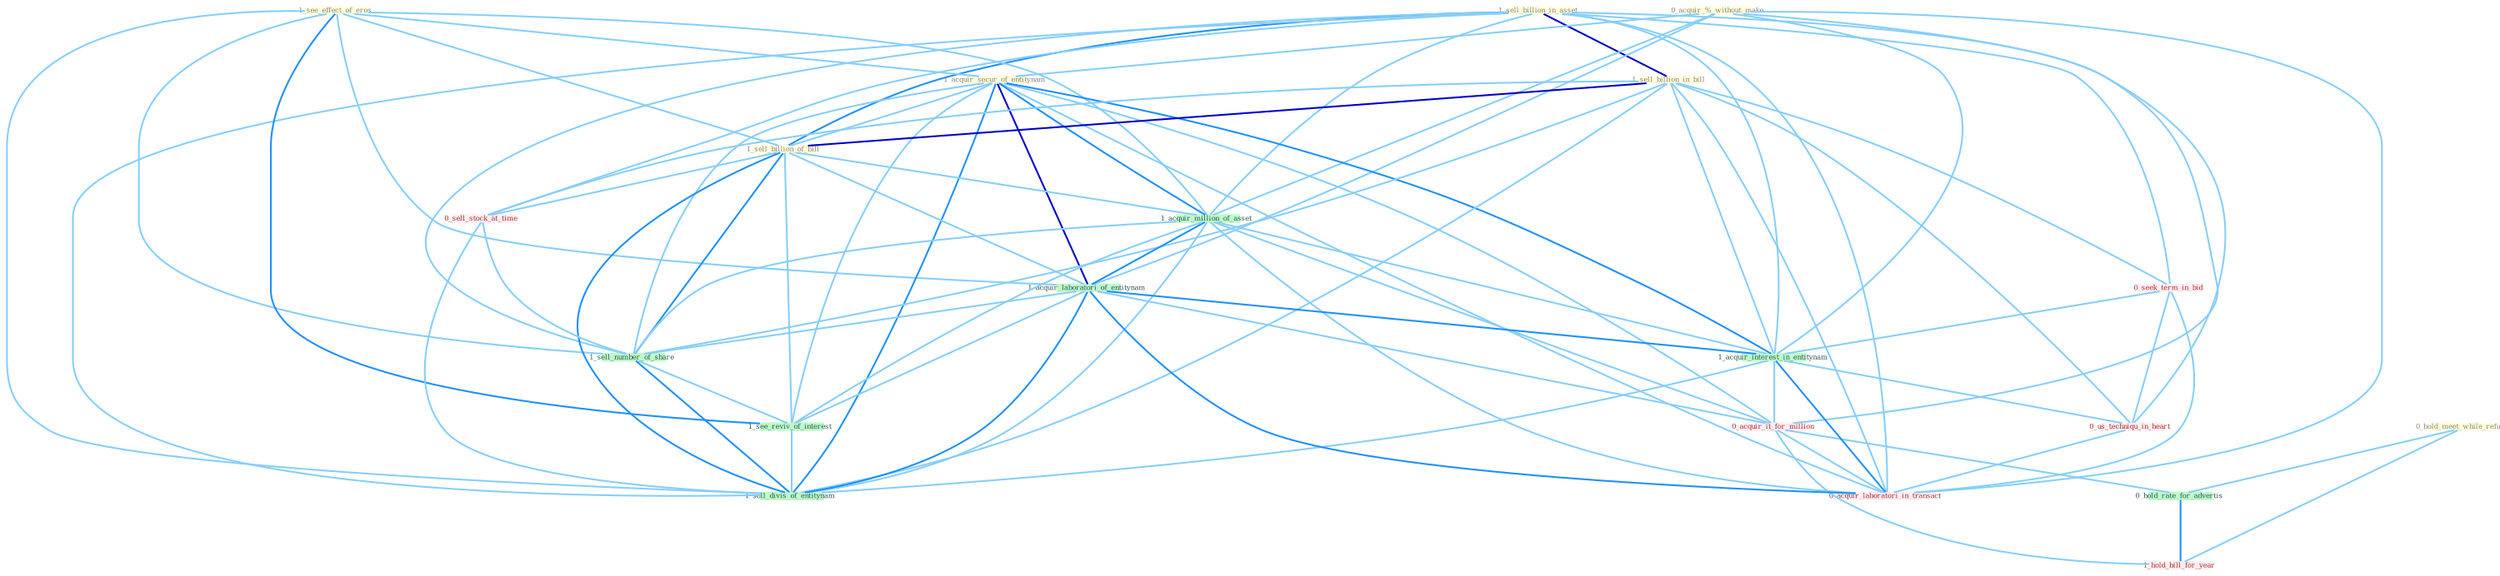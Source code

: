 Graph G{ 
    node
    [shape=polygon,style=filled,width=.5,height=.06,color="#BDFCC9",fixedsize=true,fontsize=4,
    fontcolor="#2f4f4f"];
    {node
    [color="#ffffe0", fontcolor="#8b7d6b"] "1_sell_billion_in_asset " "0_acquir_%_without_make " "1_see_effect_of_eros " "0_hold_meet_while_refus " "1_acquir_secur_of_entitynam " "1_sell_billion_in_bill " "1_sell_billion_of_bill "}
{node [color="#fff0f5", fontcolor="#b22222"] "0_seek_term_in_bid " "0_us_techniqu_in_heart " "0_acquir_it_for_million " "0_acquir_laboratori_in_transact " "0_sell_stock_at_time " "1_hold_bill_for_year "}
edge [color="#B0E2FF"];

	"1_sell_billion_in_asset " -- "1_sell_billion_in_bill " [w="3", color="#0000cd" , len=0.6];
	"1_sell_billion_in_asset " -- "1_sell_billion_of_bill " [w="2", color="#1e90ff" , len=0.8];
	"1_sell_billion_in_asset " -- "1_acquir_million_of_asset " [w="1", color="#87cefa" ];
	"1_sell_billion_in_asset " -- "0_seek_term_in_bid " [w="1", color="#87cefa" ];
	"1_sell_billion_in_asset " -- "1_acquir_interest_in_entitynam " [w="1", color="#87cefa" ];
	"1_sell_billion_in_asset " -- "0_us_techniqu_in_heart " [w="1", color="#87cefa" ];
	"1_sell_billion_in_asset " -- "0_acquir_laboratori_in_transact " [w="1", color="#87cefa" ];
	"1_sell_billion_in_asset " -- "0_sell_stock_at_time " [w="1", color="#87cefa" ];
	"1_sell_billion_in_asset " -- "1_sell_number_of_share " [w="1", color="#87cefa" ];
	"1_sell_billion_in_asset " -- "1_sell_divis_of_entitynam " [w="1", color="#87cefa" ];
	"0_acquir_%_without_make " -- "1_acquir_secur_of_entitynam " [w="1", color="#87cefa" ];
	"0_acquir_%_without_make " -- "1_acquir_million_of_asset " [w="1", color="#87cefa" ];
	"0_acquir_%_without_make " -- "1_acquir_laboratori_of_entitynam " [w="1", color="#87cefa" ];
	"0_acquir_%_without_make " -- "1_acquir_interest_in_entitynam " [w="1", color="#87cefa" ];
	"0_acquir_%_without_make " -- "0_acquir_it_for_million " [w="1", color="#87cefa" ];
	"0_acquir_%_without_make " -- "0_acquir_laboratori_in_transact " [w="1", color="#87cefa" ];
	"1_see_effect_of_eros " -- "1_acquir_secur_of_entitynam " [w="1", color="#87cefa" ];
	"1_see_effect_of_eros " -- "1_sell_billion_of_bill " [w="1", color="#87cefa" ];
	"1_see_effect_of_eros " -- "1_acquir_million_of_asset " [w="1", color="#87cefa" ];
	"1_see_effect_of_eros " -- "1_acquir_laboratori_of_entitynam " [w="1", color="#87cefa" ];
	"1_see_effect_of_eros " -- "1_sell_number_of_share " [w="1", color="#87cefa" ];
	"1_see_effect_of_eros " -- "1_see_reviv_of_interest " [w="2", color="#1e90ff" , len=0.8];
	"1_see_effect_of_eros " -- "1_sell_divis_of_entitynam " [w="1", color="#87cefa" ];
	"0_hold_meet_while_refus " -- "0_hold_rate_for_advertis " [w="1", color="#87cefa" ];
	"0_hold_meet_while_refus " -- "1_hold_bill_for_year " [w="1", color="#87cefa" ];
	"1_acquir_secur_of_entitynam " -- "1_sell_billion_of_bill " [w="1", color="#87cefa" ];
	"1_acquir_secur_of_entitynam " -- "1_acquir_million_of_asset " [w="2", color="#1e90ff" , len=0.8];
	"1_acquir_secur_of_entitynam " -- "1_acquir_laboratori_of_entitynam " [w="3", color="#0000cd" , len=0.6];
	"1_acquir_secur_of_entitynam " -- "1_acquir_interest_in_entitynam " [w="2", color="#1e90ff" , len=0.8];
	"1_acquir_secur_of_entitynam " -- "0_acquir_it_for_million " [w="1", color="#87cefa" ];
	"1_acquir_secur_of_entitynam " -- "0_acquir_laboratori_in_transact " [w="1", color="#87cefa" ];
	"1_acquir_secur_of_entitynam " -- "1_sell_number_of_share " [w="1", color="#87cefa" ];
	"1_acquir_secur_of_entitynam " -- "1_see_reviv_of_interest " [w="1", color="#87cefa" ];
	"1_acquir_secur_of_entitynam " -- "1_sell_divis_of_entitynam " [w="2", color="#1e90ff" , len=0.8];
	"1_sell_billion_in_bill " -- "1_sell_billion_of_bill " [w="3", color="#0000cd" , len=0.6];
	"1_sell_billion_in_bill " -- "0_seek_term_in_bid " [w="1", color="#87cefa" ];
	"1_sell_billion_in_bill " -- "1_acquir_interest_in_entitynam " [w="1", color="#87cefa" ];
	"1_sell_billion_in_bill " -- "0_us_techniqu_in_heart " [w="1", color="#87cefa" ];
	"1_sell_billion_in_bill " -- "0_acquir_laboratori_in_transact " [w="1", color="#87cefa" ];
	"1_sell_billion_in_bill " -- "0_sell_stock_at_time " [w="1", color="#87cefa" ];
	"1_sell_billion_in_bill " -- "1_sell_number_of_share " [w="1", color="#87cefa" ];
	"1_sell_billion_in_bill " -- "1_sell_divis_of_entitynam " [w="1", color="#87cefa" ];
	"1_sell_billion_of_bill " -- "1_acquir_million_of_asset " [w="1", color="#87cefa" ];
	"1_sell_billion_of_bill " -- "1_acquir_laboratori_of_entitynam " [w="1", color="#87cefa" ];
	"1_sell_billion_of_bill " -- "0_sell_stock_at_time " [w="1", color="#87cefa" ];
	"1_sell_billion_of_bill " -- "1_sell_number_of_share " [w="2", color="#1e90ff" , len=0.8];
	"1_sell_billion_of_bill " -- "1_see_reviv_of_interest " [w="1", color="#87cefa" ];
	"1_sell_billion_of_bill " -- "1_sell_divis_of_entitynam " [w="2", color="#1e90ff" , len=0.8];
	"1_acquir_million_of_asset " -- "1_acquir_laboratori_of_entitynam " [w="2", color="#1e90ff" , len=0.8];
	"1_acquir_million_of_asset " -- "1_acquir_interest_in_entitynam " [w="1", color="#87cefa" ];
	"1_acquir_million_of_asset " -- "0_acquir_it_for_million " [w="1", color="#87cefa" ];
	"1_acquir_million_of_asset " -- "0_acquir_laboratori_in_transact " [w="1", color="#87cefa" ];
	"1_acquir_million_of_asset " -- "1_sell_number_of_share " [w="1", color="#87cefa" ];
	"1_acquir_million_of_asset " -- "1_see_reviv_of_interest " [w="1", color="#87cefa" ];
	"1_acquir_million_of_asset " -- "1_sell_divis_of_entitynam " [w="1", color="#87cefa" ];
	"1_acquir_laboratori_of_entitynam " -- "1_acquir_interest_in_entitynam " [w="2", color="#1e90ff" , len=0.8];
	"1_acquir_laboratori_of_entitynam " -- "0_acquir_it_for_million " [w="1", color="#87cefa" ];
	"1_acquir_laboratori_of_entitynam " -- "0_acquir_laboratori_in_transact " [w="2", color="#1e90ff" , len=0.8];
	"1_acquir_laboratori_of_entitynam " -- "1_sell_number_of_share " [w="1", color="#87cefa" ];
	"1_acquir_laboratori_of_entitynam " -- "1_see_reviv_of_interest " [w="1", color="#87cefa" ];
	"1_acquir_laboratori_of_entitynam " -- "1_sell_divis_of_entitynam " [w="2", color="#1e90ff" , len=0.8];
	"0_seek_term_in_bid " -- "1_acquir_interest_in_entitynam " [w="1", color="#87cefa" ];
	"0_seek_term_in_bid " -- "0_us_techniqu_in_heart " [w="1", color="#87cefa" ];
	"0_seek_term_in_bid " -- "0_acquir_laboratori_in_transact " [w="1", color="#87cefa" ];
	"1_acquir_interest_in_entitynam " -- "0_us_techniqu_in_heart " [w="1", color="#87cefa" ];
	"1_acquir_interest_in_entitynam " -- "0_acquir_it_for_million " [w="1", color="#87cefa" ];
	"1_acquir_interest_in_entitynam " -- "0_acquir_laboratori_in_transact " [w="2", color="#1e90ff" , len=0.8];
	"1_acquir_interest_in_entitynam " -- "1_sell_divis_of_entitynam " [w="1", color="#87cefa" ];
	"0_us_techniqu_in_heart " -- "0_acquir_laboratori_in_transact " [w="1", color="#87cefa" ];
	"0_acquir_it_for_million " -- "0_hold_rate_for_advertis " [w="1", color="#87cefa" ];
	"0_acquir_it_for_million " -- "0_acquir_laboratori_in_transact " [w="1", color="#87cefa" ];
	"0_acquir_it_for_million " -- "1_hold_bill_for_year " [w="1", color="#87cefa" ];
	"0_hold_rate_for_advertis " -- "1_hold_bill_for_year " [w="2", color="#1e90ff" , len=0.8];
	"0_sell_stock_at_time " -- "1_sell_number_of_share " [w="1", color="#87cefa" ];
	"0_sell_stock_at_time " -- "1_sell_divis_of_entitynam " [w="1", color="#87cefa" ];
	"1_sell_number_of_share " -- "1_see_reviv_of_interest " [w="1", color="#87cefa" ];
	"1_sell_number_of_share " -- "1_sell_divis_of_entitynam " [w="2", color="#1e90ff" , len=0.8];
	"1_see_reviv_of_interest " -- "1_sell_divis_of_entitynam " [w="1", color="#87cefa" ];
}
